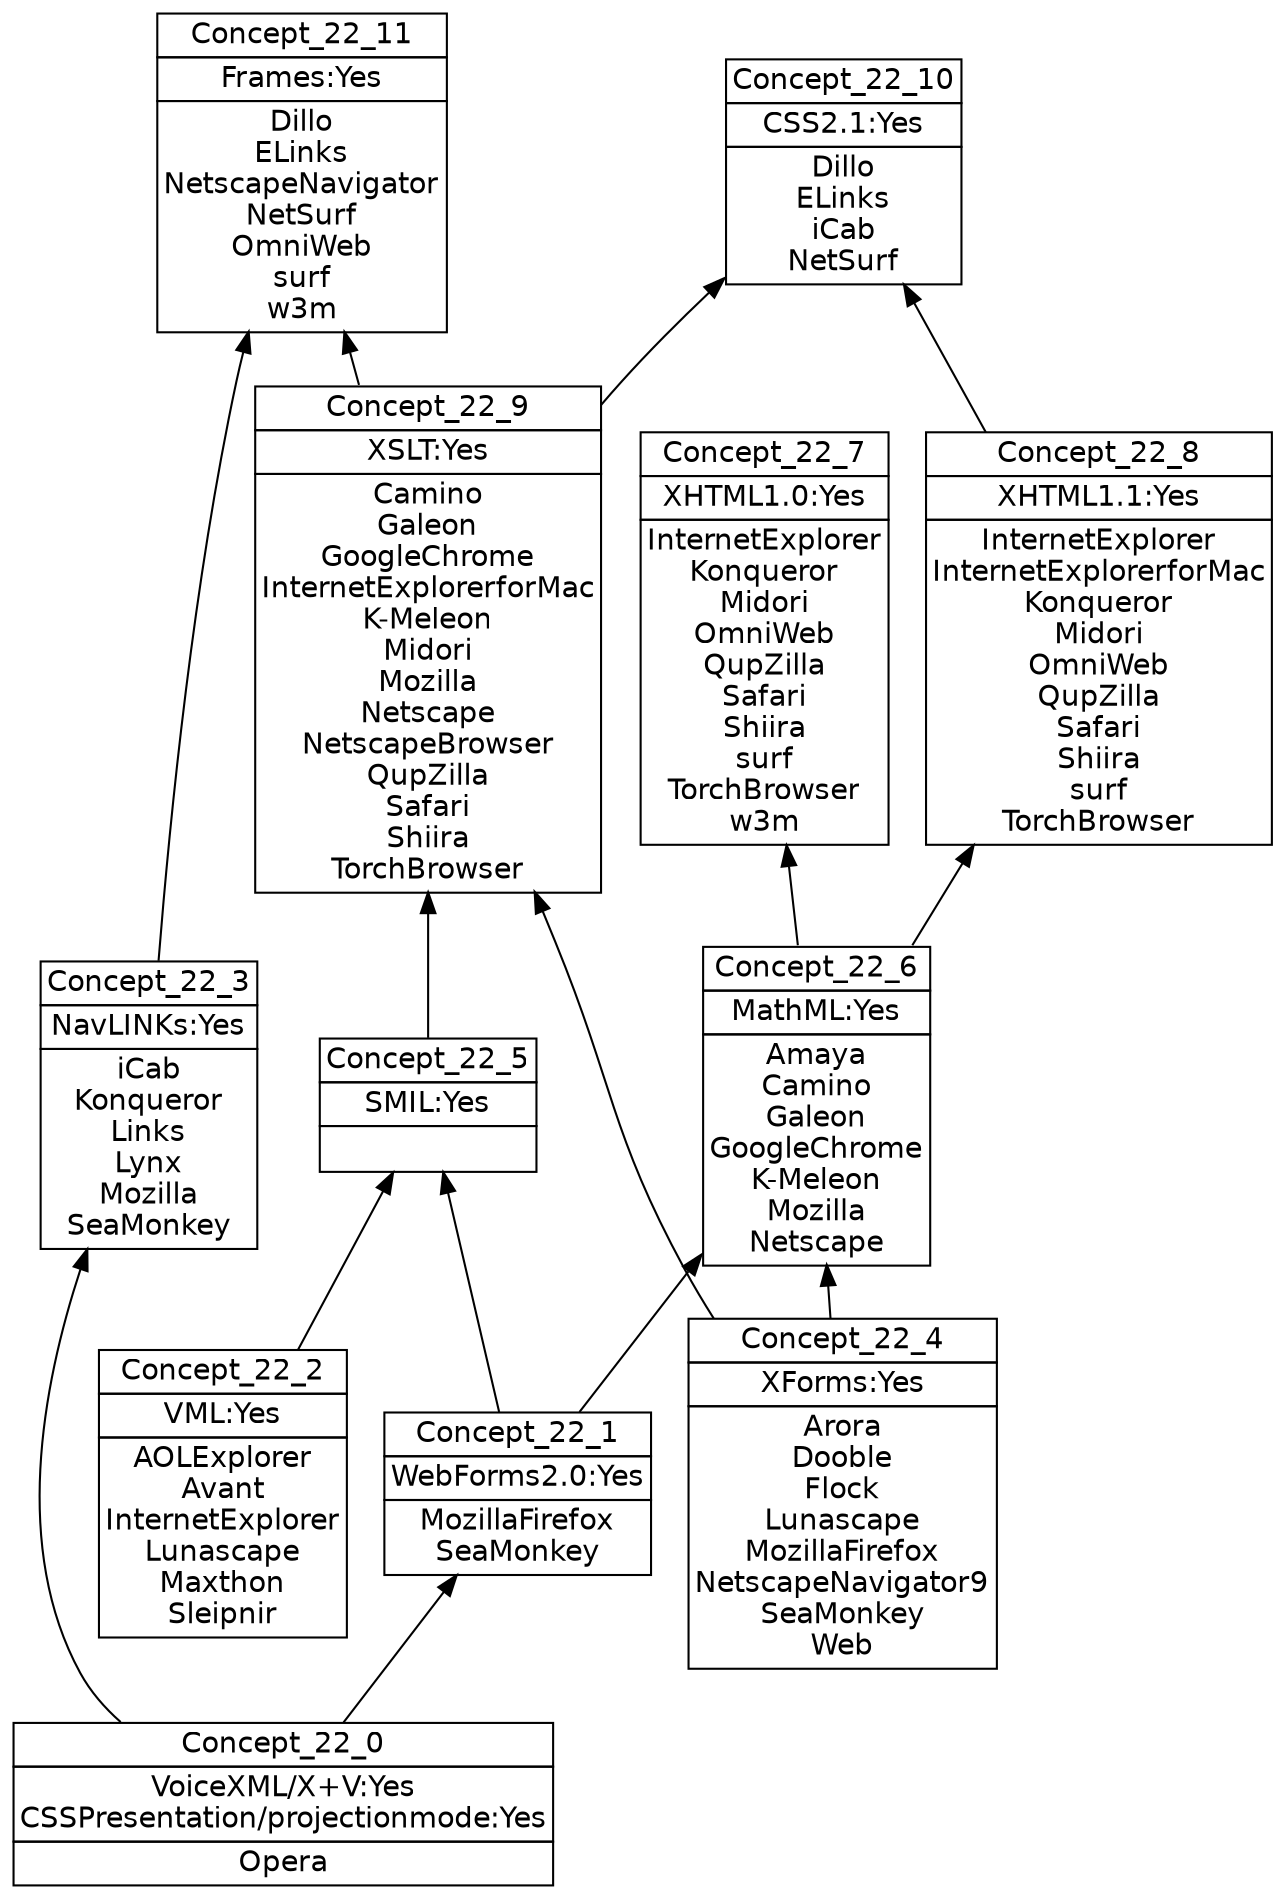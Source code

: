 digraph G { 
	rankdir=BT;
	margin=0;
	node [margin="0.03,0.03",fontname="DejaVu Sans"];
	ranksep=0.3;
	nodesep=0.2;
//graph[label="name:22,concept number:12,object number:41,attribute number:13"
9 [shape=none,label=<<table border="0" cellborder="1" cellspacing="0" port="p"><tr><td>Concept_22_0</td></tr><tr><td>VoiceXML/X+V:Yes<br/>CSSPresentation/projectionmode:Yes<br/></td></tr><tr><td>Opera<br/></td></tr></table>>];
8 [shape=none,label=<<table border="0" cellborder="1" cellspacing="0" port="p"><tr><td>Concept_22_1</td></tr><tr><td>WebForms2.0:Yes<br/></td></tr><tr><td>MozillaFirefox<br/>SeaMonkey<br/></td></tr></table>>];
11 [shape=none,label=<<table border="0" cellborder="1" cellspacing="0" port="p"><tr><td>Concept_22_2</td></tr><tr><td>VML:Yes<br/></td></tr><tr><td>AOLExplorer<br/>Avant<br/>InternetExplorer<br/>Lunascape<br/>Maxthon<br/>Sleipnir<br/></td></tr></table>>];
2 [shape=none,label=<<table border="0" cellborder="1" cellspacing="0" port="p"><tr><td>Concept_22_3</td></tr><tr><td>NavLINKs:Yes<br/></td></tr><tr><td>iCab<br/>Konqueror<br/>Links<br/>Lynx<br/>Mozilla<br/>SeaMonkey<br/></td></tr></table>>];
7 [shape=none,label=<<table border="0" cellborder="1" cellspacing="0" port="p"><tr><td>Concept_22_4</td></tr><tr><td>XForms:Yes<br/></td></tr><tr><td>Arora<br/>Dooble<br/>Flock<br/>Lunascape<br/>MozillaFirefox<br/>NetscapeNavigator9<br/>SeaMonkey<br/>Web<br/></td></tr></table>>];
10 [shape=none,label=<<table border="0" cellborder="1" cellspacing="0" port="p"><tr><td>Concept_22_5</td></tr><tr><td>SMIL:Yes<br/></td></tr><tr><td><br/></td></tr></table>>];
6 [shape=none,label=<<table border="0" cellborder="1" cellspacing="0" port="p"><tr><td>Concept_22_6</td></tr><tr><td>MathML:Yes<br/></td></tr><tr><td>Amaya<br/>Camino<br/>Galeon<br/>GoogleChrome<br/>K-Meleon<br/>Mozilla<br/>Netscape<br/></td></tr></table>>];
4 [shape=none,label=<<table border="0" cellborder="1" cellspacing="0" port="p"><tr><td>Concept_22_7</td></tr><tr><td>XHTML1.0:Yes<br/></td></tr><tr><td>InternetExplorer<br/>Konqueror<br/>Midori<br/>OmniWeb<br/>QupZilla<br/>Safari<br/>Shiira<br/>surf<br/>TorchBrowser<br/>w3m<br/></td></tr></table>>];
5 [shape=none,label=<<table border="0" cellborder="1" cellspacing="0" port="p"><tr><td>Concept_22_8</td></tr><tr><td>XHTML1.1:Yes<br/></td></tr><tr><td>InternetExplorer<br/>InternetExplorerforMac<br/>Konqueror<br/>Midori<br/>OmniWeb<br/>QupZilla<br/>Safari<br/>Shiira<br/>surf<br/>TorchBrowser<br/></td></tr></table>>];
3 [shape=none,label=<<table border="0" cellborder="1" cellspacing="0" port="p"><tr><td>Concept_22_9</td></tr><tr><td>XSLT:Yes<br/></td></tr><tr><td>Camino<br/>Galeon<br/>GoogleChrome<br/>InternetExplorerforMac<br/>K-Meleon<br/>Midori<br/>Mozilla<br/>Netscape<br/>NetscapeBrowser<br/>QupZilla<br/>Safari<br/>Shiira<br/>TorchBrowser<br/></td></tr></table>>];
0 [shape=none,label=<<table border="0" cellborder="1" cellspacing="0" port="p"><tr><td>Concept_22_10</td></tr><tr><td>CSS2.1:Yes<br/></td></tr><tr><td>Dillo<br/>ELinks<br/>iCab<br/>NetSurf<br/></td></tr></table>>];
1 [shape=none,label=<<table border="0" cellborder="1" cellspacing="0" port="p"><tr><td>Concept_22_11</td></tr><tr><td>Frames:Yes<br/></td></tr><tr><td>Dillo<br/>ELinks<br/>NetscapeNavigator<br/>NetSurf<br/>OmniWeb<br/>surf<br/>w3m<br/></td></tr></table>>];
	9:p -> 8:p
	9:p -> 2:p
	11:p -> 10:p
	8:p -> 10:p
	8:p -> 6:p
	7:p -> 6:p
	6:p -> 4:p
	6:p -> 5:p
	10:p -> 3:p
	7:p -> 3:p
	3:p -> 0:p
	5:p -> 0:p
	3:p -> 1:p
	2:p -> 1:p
}